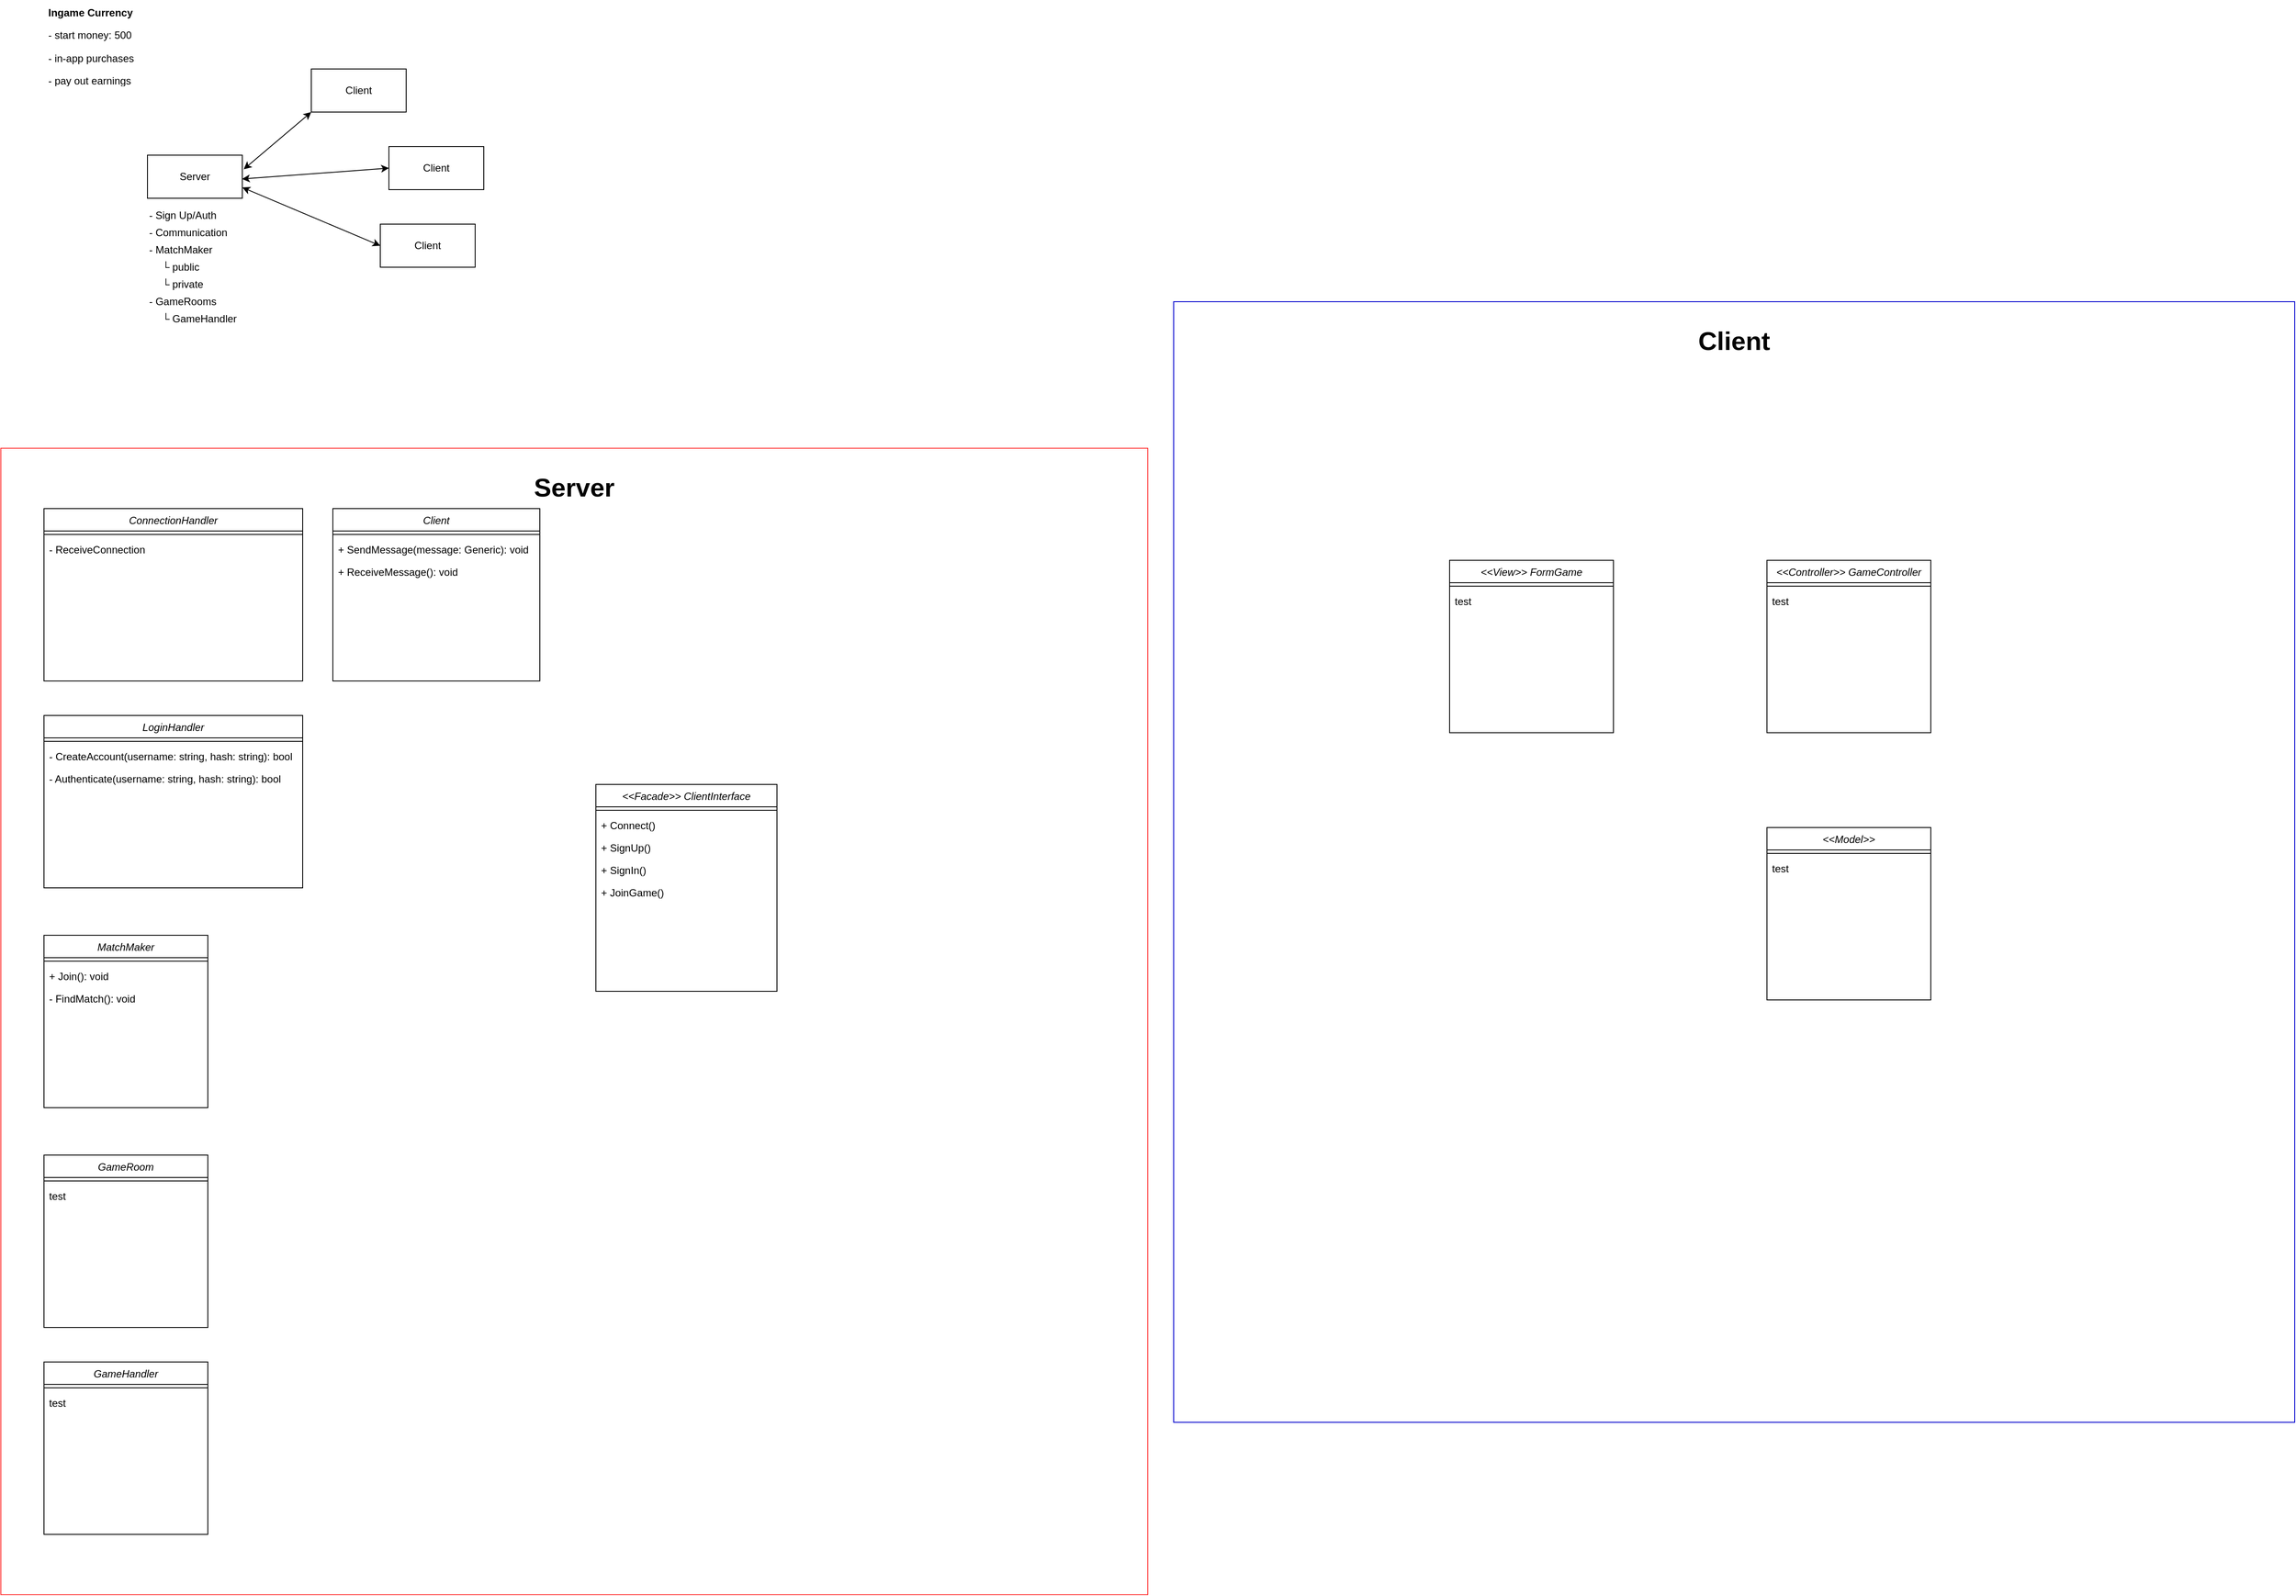 <mxfile version="14.4.3" type="device"><diagram id="C5RBs43oDa-KdzZeNtuy" name="Page-1"><mxGraphModel dx="1538" dy="2331" grid="1" gridSize="10" guides="1" tooltips="1" connect="1" arrows="1" fold="1" page="1" pageScale="1" pageWidth="827" pageHeight="1169" math="0" shadow="0"><root><mxCell id="WIyWlLk6GJQsqaUBKTNV-0"/><mxCell id="WIyWlLk6GJQsqaUBKTNV-1" parent="WIyWlLk6GJQsqaUBKTNV-0"/><mxCell id="cbZf0GFmRMkWzEP094lD-24" value="" style="whiteSpace=wrap;html=1;aspect=fixed;fontSize=12;align=left;fillOpacity=10;imageWidth=10;fillColor=none;strokeColor=#0000CC;" parent="WIyWlLk6GJQsqaUBKTNV-1" vertex="1"><mxGeometry x="1380" y="240" width="1300" height="1300" as="geometry"/></mxCell><mxCell id="cbZf0GFmRMkWzEP094lD-22" value="" style="whiteSpace=wrap;html=1;aspect=fixed;fontSize=12;align=left;fillOpacity=10;imageWidth=10;fillColor=none;strokeColor=#FF3333;" parent="WIyWlLk6GJQsqaUBKTNV-1" vertex="1"><mxGeometry x="20" y="410" width="1330" height="1330" as="geometry"/></mxCell><mxCell id="zkfFHV4jXpPFQw0GAbJ--0" value="LoginHandler" style="swimlane;fontStyle=2;align=center;verticalAlign=top;childLayout=stackLayout;horizontal=1;startSize=26;horizontalStack=0;resizeParent=1;resizeLast=0;collapsible=1;marginBottom=0;rounded=0;shadow=0;strokeWidth=1;" parent="WIyWlLk6GJQsqaUBKTNV-1" vertex="1"><mxGeometry x="70" y="720" width="300" height="200" as="geometry"><mxRectangle x="230" y="140" width="160" height="26" as="alternateBounds"/></mxGeometry></mxCell><mxCell id="zkfFHV4jXpPFQw0GAbJ--4" value="" style="line;html=1;strokeWidth=1;align=left;verticalAlign=middle;spacingTop=-1;spacingLeft=3;spacingRight=3;rotatable=0;labelPosition=right;points=[];portConstraint=eastwest;" parent="zkfFHV4jXpPFQw0GAbJ--0" vertex="1"><mxGeometry y="26" width="300" height="8" as="geometry"/></mxCell><mxCell id="zkfFHV4jXpPFQw0GAbJ--5" value="- CreateAccount(username: string, hash: string): bool" style="text;align=left;verticalAlign=top;spacingLeft=4;spacingRight=4;overflow=hidden;rotatable=0;points=[[0,0.5],[1,0.5]];portConstraint=eastwest;" parent="zkfFHV4jXpPFQw0GAbJ--0" vertex="1"><mxGeometry y="34" width="300" height="26" as="geometry"/></mxCell><mxCell id="cbZf0GFmRMkWzEP094lD-35" value="- Authenticate(username: string, hash: string): bool" style="text;align=left;verticalAlign=top;spacingLeft=4;spacingRight=4;overflow=hidden;rotatable=0;points=[[0,0.5],[1,0.5]];portConstraint=eastwest;" parent="zkfFHV4jXpPFQw0GAbJ--0" vertex="1"><mxGeometry y="60" width="300" height="26" as="geometry"/></mxCell><mxCell id="cbZf0GFmRMkWzEP094lD-1" value="Server" style="rounded=0;whiteSpace=wrap;html=1;" parent="WIyWlLk6GJQsqaUBKTNV-1" vertex="1"><mxGeometry x="190" y="70" width="110" height="50" as="geometry"/></mxCell><mxCell id="cbZf0GFmRMkWzEP094lD-2" value="Client" style="rounded=0;whiteSpace=wrap;html=1;" parent="WIyWlLk6GJQsqaUBKTNV-1" vertex="1"><mxGeometry x="470" y="60" width="110" height="50" as="geometry"/></mxCell><mxCell id="cbZf0GFmRMkWzEP094lD-3" value="Client" style="rounded=0;whiteSpace=wrap;html=1;" parent="WIyWlLk6GJQsqaUBKTNV-1" vertex="1"><mxGeometry x="380" y="-30" width="110" height="50" as="geometry"/></mxCell><mxCell id="cbZf0GFmRMkWzEP094lD-4" value="Client" style="rounded=0;whiteSpace=wrap;html=1;" parent="WIyWlLk6GJQsqaUBKTNV-1" vertex="1"><mxGeometry x="460" y="150" width="110" height="50" as="geometry"/></mxCell><mxCell id="cbZf0GFmRMkWzEP094lD-6" value="" style="endArrow=classic;startArrow=classic;html=1;entryX=0;entryY=1;entryDx=0;entryDy=0;exitX=1.015;exitY=0.327;exitDx=0;exitDy=0;exitPerimeter=0;" parent="WIyWlLk6GJQsqaUBKTNV-1" source="cbZf0GFmRMkWzEP094lD-1" target="cbZf0GFmRMkWzEP094lD-3" edge="1"><mxGeometry width="50" height="50" relative="1" as="geometry"><mxPoint x="350" y="90" as="sourcePoint"/><mxPoint x="400" y="40" as="targetPoint"/></mxGeometry></mxCell><mxCell id="cbZf0GFmRMkWzEP094lD-7" value="" style="endArrow=classic;startArrow=classic;html=1;entryX=0;entryY=0.5;entryDx=0;entryDy=0;exitX=0.997;exitY=0.553;exitDx=0;exitDy=0;exitPerimeter=0;" parent="WIyWlLk6GJQsqaUBKTNV-1" source="cbZf0GFmRMkWzEP094lD-1" target="cbZf0GFmRMkWzEP094lD-2" edge="1"><mxGeometry width="50" height="50" relative="1" as="geometry"><mxPoint x="311.65" y="96.35" as="sourcePoint"/><mxPoint x="390" y="30" as="targetPoint"/></mxGeometry></mxCell><mxCell id="cbZf0GFmRMkWzEP094lD-8" value="" style="endArrow=classic;startArrow=classic;html=1;entryX=0;entryY=0.5;entryDx=0;entryDy=0;exitX=1;exitY=0.75;exitDx=0;exitDy=0;" parent="WIyWlLk6GJQsqaUBKTNV-1" source="cbZf0GFmRMkWzEP094lD-1" target="cbZf0GFmRMkWzEP094lD-4" edge="1"><mxGeometry width="50" height="50" relative="1" as="geometry"><mxPoint x="309.67" y="107.65" as="sourcePoint"/><mxPoint x="480" y="95" as="targetPoint"/></mxGeometry></mxCell><mxCell id="cbZf0GFmRMkWzEP094lD-9" value="- GameRooms" style="text;html=1;strokeColor=none;fillColor=none;align=left;verticalAlign=middle;whiteSpace=wrap;rounded=0;" parent="WIyWlLk6GJQsqaUBKTNV-1" vertex="1"><mxGeometry x="190" y="230" width="100" height="20" as="geometry"/></mxCell><mxCell id="cbZf0GFmRMkWzEP094lD-10" value="- MatchMaker" style="text;html=1;strokeColor=none;fillColor=none;align=left;verticalAlign=middle;whiteSpace=wrap;rounded=0;" parent="WIyWlLk6GJQsqaUBKTNV-1" vertex="1"><mxGeometry x="190" y="170" width="80" height="20" as="geometry"/></mxCell><mxCell id="cbZf0GFmRMkWzEP094lD-11" value="- Communication" style="text;html=1;strokeColor=none;fillColor=none;align=left;verticalAlign=middle;whiteSpace=wrap;rounded=0;" parent="WIyWlLk6GJQsqaUBKTNV-1" vertex="1"><mxGeometry x="190" y="150" width="100" height="20" as="geometry"/></mxCell><mxCell id="cbZf0GFmRMkWzEP094lD-17" value="&lt;h1 style=&quot;font-size: 12px&quot;&gt;Ingame Currency&lt;/h1&gt;&lt;p style=&quot;font-size: 12px&quot;&gt;- start money: 500&lt;/p&gt;&lt;p style=&quot;font-size: 12px&quot;&gt;- in-app purchases&lt;/p&gt;&lt;p style=&quot;font-size: 12px&quot;&gt;- pay out earnings&lt;/p&gt;" style="text;html=1;strokeColor=none;fillColor=none;spacing=5;spacingTop=-20;whiteSpace=wrap;overflow=hidden;rounded=0;align=left;fontSize=12;" parent="WIyWlLk6GJQsqaUBKTNV-1" vertex="1"><mxGeometry x="70" y="-100" width="110" height="90" as="geometry"/></mxCell><mxCell id="cbZf0GFmRMkWzEP094lD-18" value="└&amp;nbsp;GameHandler" style="text;html=1;strokeColor=none;fillColor=none;align=left;verticalAlign=middle;whiteSpace=wrap;rounded=0;" parent="WIyWlLk6GJQsqaUBKTNV-1" vertex="1"><mxGeometry x="205" y="250" width="100" height="20" as="geometry"/></mxCell><mxCell id="cbZf0GFmRMkWzEP094lD-19" value="└ public" style="text;html=1;strokeColor=none;fillColor=none;align=left;verticalAlign=middle;whiteSpace=wrap;rounded=0;" parent="WIyWlLk6GJQsqaUBKTNV-1" vertex="1"><mxGeometry x="205" y="190" width="80" height="20" as="geometry"/></mxCell><mxCell id="cbZf0GFmRMkWzEP094lD-20" value="└ private" style="text;html=1;strokeColor=none;fillColor=none;align=left;verticalAlign=middle;whiteSpace=wrap;rounded=0;" parent="WIyWlLk6GJQsqaUBKTNV-1" vertex="1"><mxGeometry x="205" y="210" width="80" height="20" as="geometry"/></mxCell><mxCell id="cbZf0GFmRMkWzEP094lD-21" value="- Sign Up/Auth" style="text;html=1;strokeColor=none;fillColor=none;align=left;verticalAlign=middle;whiteSpace=wrap;rounded=0;" parent="WIyWlLk6GJQsqaUBKTNV-1" vertex="1"><mxGeometry x="190" y="130" width="100" height="20" as="geometry"/></mxCell><mxCell id="cbZf0GFmRMkWzEP094lD-23" value="Server" style="text;html=1;strokeColor=none;fillColor=none;align=center;verticalAlign=middle;whiteSpace=wrap;rounded=0;fontSize=30;fontStyle=1" parent="WIyWlLk6GJQsqaUBKTNV-1" vertex="1"><mxGeometry x="625" y="440" width="120" height="30" as="geometry"/></mxCell><mxCell id="cbZf0GFmRMkWzEP094lD-25" value="Client" style="text;html=1;strokeColor=none;fillColor=none;align=center;verticalAlign=middle;whiteSpace=wrap;rounded=0;fontSize=30;fontStyle=1" parent="WIyWlLk6GJQsqaUBKTNV-1" vertex="1"><mxGeometry x="1970" y="270" width="120" height="30" as="geometry"/></mxCell><mxCell id="cbZf0GFmRMkWzEP094lD-26" value="MatchMaker" style="swimlane;fontStyle=2;align=center;verticalAlign=top;childLayout=stackLayout;horizontal=1;startSize=26;horizontalStack=0;resizeParent=1;resizeLast=0;collapsible=1;marginBottom=0;rounded=0;shadow=0;strokeWidth=1;" parent="WIyWlLk6GJQsqaUBKTNV-1" vertex="1"><mxGeometry x="70" y="975" width="190" height="200" as="geometry"><mxRectangle x="230" y="140" width="160" height="26" as="alternateBounds"/></mxGeometry></mxCell><mxCell id="cbZf0GFmRMkWzEP094lD-27" value="" style="line;html=1;strokeWidth=1;align=left;verticalAlign=middle;spacingTop=-1;spacingLeft=3;spacingRight=3;rotatable=0;labelPosition=right;points=[];portConstraint=eastwest;" parent="cbZf0GFmRMkWzEP094lD-26" vertex="1"><mxGeometry y="26" width="190" height="8" as="geometry"/></mxCell><mxCell id="cbZf0GFmRMkWzEP094lD-28" value="+ Join(): void" style="text;align=left;verticalAlign=top;spacingLeft=4;spacingRight=4;overflow=hidden;rotatable=0;points=[[0,0.5],[1,0.5]];portConstraint=eastwest;" parent="cbZf0GFmRMkWzEP094lD-26" vertex="1"><mxGeometry y="34" width="190" height="26" as="geometry"/></mxCell><mxCell id="ANJ8dIHCYXx1vqBEfiGS-8" value="- FindMatch(): void" style="text;align=left;verticalAlign=top;spacingLeft=4;spacingRight=4;overflow=hidden;rotatable=0;points=[[0,0.5],[1,0.5]];portConstraint=eastwest;" vertex="1" parent="cbZf0GFmRMkWzEP094lD-26"><mxGeometry y="60" width="190" height="26" as="geometry"/></mxCell><mxCell id="cbZf0GFmRMkWzEP094lD-29" value="GameRoom" style="swimlane;fontStyle=2;align=center;verticalAlign=top;childLayout=stackLayout;horizontal=1;startSize=26;horizontalStack=0;resizeParent=1;resizeLast=0;collapsible=1;marginBottom=0;rounded=0;shadow=0;strokeWidth=1;" parent="WIyWlLk6GJQsqaUBKTNV-1" vertex="1"><mxGeometry x="70" y="1230" width="190" height="200" as="geometry"><mxRectangle x="230" y="140" width="160" height="26" as="alternateBounds"/></mxGeometry></mxCell><mxCell id="cbZf0GFmRMkWzEP094lD-30" value="" style="line;html=1;strokeWidth=1;align=left;verticalAlign=middle;spacingTop=-1;spacingLeft=3;spacingRight=3;rotatable=0;labelPosition=right;points=[];portConstraint=eastwest;" parent="cbZf0GFmRMkWzEP094lD-29" vertex="1"><mxGeometry y="26" width="190" height="8" as="geometry"/></mxCell><mxCell id="cbZf0GFmRMkWzEP094lD-31" value="test" style="text;align=left;verticalAlign=top;spacingLeft=4;spacingRight=4;overflow=hidden;rotatable=0;points=[[0,0.5],[1,0.5]];portConstraint=eastwest;" parent="cbZf0GFmRMkWzEP094lD-29" vertex="1"><mxGeometry y="34" width="190" height="26" as="geometry"/></mxCell><mxCell id="cbZf0GFmRMkWzEP094lD-32" value="GameHandler" style="swimlane;fontStyle=2;align=center;verticalAlign=top;childLayout=stackLayout;horizontal=1;startSize=26;horizontalStack=0;resizeParent=1;resizeLast=0;collapsible=1;marginBottom=0;rounded=0;shadow=0;strokeWidth=1;" parent="WIyWlLk6GJQsqaUBKTNV-1" vertex="1"><mxGeometry x="70" y="1470" width="190" height="200" as="geometry"><mxRectangle x="230" y="140" width="160" height="26" as="alternateBounds"/></mxGeometry></mxCell><mxCell id="cbZf0GFmRMkWzEP094lD-33" value="" style="line;html=1;strokeWidth=1;align=left;verticalAlign=middle;spacingTop=-1;spacingLeft=3;spacingRight=3;rotatable=0;labelPosition=right;points=[];portConstraint=eastwest;" parent="cbZf0GFmRMkWzEP094lD-32" vertex="1"><mxGeometry y="26" width="190" height="8" as="geometry"/></mxCell><mxCell id="cbZf0GFmRMkWzEP094lD-34" value="test" style="text;align=left;verticalAlign=top;spacingLeft=4;spacingRight=4;overflow=hidden;rotatable=0;points=[[0,0.5],[1,0.5]];portConstraint=eastwest;" parent="cbZf0GFmRMkWzEP094lD-32" vertex="1"><mxGeometry y="34" width="190" height="26" as="geometry"/></mxCell><mxCell id="cbZf0GFmRMkWzEP094lD-43" value="Client" style="swimlane;fontStyle=2;align=center;verticalAlign=top;childLayout=stackLayout;horizontal=1;startSize=26;horizontalStack=0;resizeParent=1;resizeLast=0;collapsible=1;marginBottom=0;rounded=0;shadow=0;strokeWidth=1;" parent="WIyWlLk6GJQsqaUBKTNV-1" vertex="1"><mxGeometry x="405" y="480" width="240" height="200" as="geometry"><mxRectangle x="230" y="140" width="160" height="26" as="alternateBounds"/></mxGeometry></mxCell><mxCell id="cbZf0GFmRMkWzEP094lD-44" value="" style="line;html=1;strokeWidth=1;align=left;verticalAlign=middle;spacingTop=-1;spacingLeft=3;spacingRight=3;rotatable=0;labelPosition=right;points=[];portConstraint=eastwest;" parent="cbZf0GFmRMkWzEP094lD-43" vertex="1"><mxGeometry y="26" width="240" height="8" as="geometry"/></mxCell><mxCell id="cbZf0GFmRMkWzEP094lD-45" value="+ SendMessage(message: Generic): void" style="text;align=left;verticalAlign=top;spacingLeft=4;spacingRight=4;overflow=hidden;rotatable=0;points=[[0,0.5],[1,0.5]];portConstraint=eastwest;" parent="cbZf0GFmRMkWzEP094lD-43" vertex="1"><mxGeometry y="34" width="240" height="26" as="geometry"/></mxCell><mxCell id="ANJ8dIHCYXx1vqBEfiGS-7" value="+ ReceiveMessage(): void" style="text;align=left;verticalAlign=top;spacingLeft=4;spacingRight=4;overflow=hidden;rotatable=0;points=[[0,0.5],[1,0.5]];portConstraint=eastwest;" vertex="1" parent="cbZf0GFmRMkWzEP094lD-43"><mxGeometry y="60" width="240" height="26" as="geometry"/></mxCell><mxCell id="cbZf0GFmRMkWzEP094lD-46" value="&lt;&lt;Facade&gt;&gt; ClientInterface" style="swimlane;fontStyle=2;align=center;verticalAlign=top;childLayout=stackLayout;horizontal=1;startSize=26;horizontalStack=0;resizeParent=1;resizeLast=0;collapsible=1;marginBottom=0;rounded=0;shadow=0;strokeWidth=1;" parent="WIyWlLk6GJQsqaUBKTNV-1" vertex="1"><mxGeometry x="710" y="800" width="210" height="240" as="geometry"><mxRectangle x="230" y="140" width="160" height="26" as="alternateBounds"/></mxGeometry></mxCell><mxCell id="cbZf0GFmRMkWzEP094lD-47" value="" style="line;html=1;strokeWidth=1;align=left;verticalAlign=middle;spacingTop=-1;spacingLeft=3;spacingRight=3;rotatable=0;labelPosition=right;points=[];portConstraint=eastwest;" parent="cbZf0GFmRMkWzEP094lD-46" vertex="1"><mxGeometry y="26" width="210" height="8" as="geometry"/></mxCell><mxCell id="cbZf0GFmRMkWzEP094lD-49" value="+ Connect()" style="text;align=left;verticalAlign=top;spacingLeft=4;spacingRight=4;overflow=hidden;rotatable=0;points=[[0,0.5],[1,0.5]];portConstraint=eastwest;" parent="cbZf0GFmRMkWzEP094lD-46" vertex="1"><mxGeometry y="34" width="210" height="26" as="geometry"/></mxCell><mxCell id="cbZf0GFmRMkWzEP094lD-36" value="+ SignUp()" style="text;align=left;verticalAlign=top;spacingLeft=4;spacingRight=4;overflow=hidden;rotatable=0;points=[[0,0.5],[1,0.5]];portConstraint=eastwest;" parent="cbZf0GFmRMkWzEP094lD-46" vertex="1"><mxGeometry y="60" width="210" height="26" as="geometry"/></mxCell><mxCell id="cbZf0GFmRMkWzEP094lD-37" value="+ SignIn()" style="text;align=left;verticalAlign=top;spacingLeft=4;spacingRight=4;overflow=hidden;rotatable=0;points=[[0,0.5],[1,0.5]];portConstraint=eastwest;" parent="cbZf0GFmRMkWzEP094lD-46" vertex="1"><mxGeometry y="86" width="210" height="26" as="geometry"/></mxCell><mxCell id="cbZf0GFmRMkWzEP094lD-50" value="+ JoinGame()" style="text;align=left;verticalAlign=top;spacingLeft=4;spacingRight=4;overflow=hidden;rotatable=0;points=[[0,0.5],[1,0.5]];portConstraint=eastwest;" parent="cbZf0GFmRMkWzEP094lD-46" vertex="1"><mxGeometry y="112" width="210" height="26" as="geometry"/></mxCell><mxCell id="cbZf0GFmRMkWzEP094lD-51" value="&lt;&lt;View&gt;&gt; FormGame" style="swimlane;fontStyle=2;align=center;verticalAlign=top;childLayout=stackLayout;horizontal=1;startSize=26;horizontalStack=0;resizeParent=1;resizeLast=0;collapsible=1;marginBottom=0;rounded=0;shadow=0;strokeWidth=1;" parent="WIyWlLk6GJQsqaUBKTNV-1" vertex="1"><mxGeometry x="1700" y="540" width="190" height="200" as="geometry"><mxRectangle x="230" y="140" width="160" height="26" as="alternateBounds"/></mxGeometry></mxCell><mxCell id="cbZf0GFmRMkWzEP094lD-52" value="" style="line;html=1;strokeWidth=1;align=left;verticalAlign=middle;spacingTop=-1;spacingLeft=3;spacingRight=3;rotatable=0;labelPosition=right;points=[];portConstraint=eastwest;" parent="cbZf0GFmRMkWzEP094lD-51" vertex="1"><mxGeometry y="26" width="190" height="8" as="geometry"/></mxCell><mxCell id="cbZf0GFmRMkWzEP094lD-53" value="test" style="text;align=left;verticalAlign=top;spacingLeft=4;spacingRight=4;overflow=hidden;rotatable=0;points=[[0,0.5],[1,0.5]];portConstraint=eastwest;" parent="cbZf0GFmRMkWzEP094lD-51" vertex="1"><mxGeometry y="34" width="190" height="26" as="geometry"/></mxCell><mxCell id="cbZf0GFmRMkWzEP094lD-54" value="&lt;&lt;Controller&gt;&gt; GameController" style="swimlane;fontStyle=2;align=center;verticalAlign=top;childLayout=stackLayout;horizontal=1;startSize=26;horizontalStack=0;resizeParent=1;resizeLast=0;collapsible=1;marginBottom=0;rounded=0;shadow=0;strokeWidth=1;" parent="WIyWlLk6GJQsqaUBKTNV-1" vertex="1"><mxGeometry x="2068" y="540" width="190" height="200" as="geometry"><mxRectangle x="230" y="140" width="160" height="26" as="alternateBounds"/></mxGeometry></mxCell><mxCell id="cbZf0GFmRMkWzEP094lD-55" value="" style="line;html=1;strokeWidth=1;align=left;verticalAlign=middle;spacingTop=-1;spacingLeft=3;spacingRight=3;rotatable=0;labelPosition=right;points=[];portConstraint=eastwest;" parent="cbZf0GFmRMkWzEP094lD-54" vertex="1"><mxGeometry y="26" width="190" height="8" as="geometry"/></mxCell><mxCell id="cbZf0GFmRMkWzEP094lD-56" value="test" style="text;align=left;verticalAlign=top;spacingLeft=4;spacingRight=4;overflow=hidden;rotatable=0;points=[[0,0.5],[1,0.5]];portConstraint=eastwest;" parent="cbZf0GFmRMkWzEP094lD-54" vertex="1"><mxGeometry y="34" width="190" height="26" as="geometry"/></mxCell><mxCell id="cbZf0GFmRMkWzEP094lD-57" value="&lt;&lt;Model&gt;&gt;" style="swimlane;fontStyle=2;align=center;verticalAlign=top;childLayout=stackLayout;horizontal=1;startSize=26;horizontalStack=0;resizeParent=1;resizeLast=0;collapsible=1;marginBottom=0;rounded=0;shadow=0;strokeWidth=1;" parent="WIyWlLk6GJQsqaUBKTNV-1" vertex="1"><mxGeometry x="2068" y="850" width="190" height="200" as="geometry"><mxRectangle x="230" y="140" width="160" height="26" as="alternateBounds"/></mxGeometry></mxCell><mxCell id="cbZf0GFmRMkWzEP094lD-58" value="" style="line;html=1;strokeWidth=1;align=left;verticalAlign=middle;spacingTop=-1;spacingLeft=3;spacingRight=3;rotatable=0;labelPosition=right;points=[];portConstraint=eastwest;" parent="cbZf0GFmRMkWzEP094lD-57" vertex="1"><mxGeometry y="26" width="190" height="8" as="geometry"/></mxCell><mxCell id="cbZf0GFmRMkWzEP094lD-59" value="test" style="text;align=left;verticalAlign=top;spacingLeft=4;spacingRight=4;overflow=hidden;rotatable=0;points=[[0,0.5],[1,0.5]];portConstraint=eastwest;" parent="cbZf0GFmRMkWzEP094lD-57" vertex="1"><mxGeometry y="34" width="190" height="26" as="geometry"/></mxCell><mxCell id="ANJ8dIHCYXx1vqBEfiGS-3" value="ConnectionHandler" style="swimlane;fontStyle=2;align=center;verticalAlign=top;childLayout=stackLayout;horizontal=1;startSize=26;horizontalStack=0;resizeParent=1;resizeLast=0;collapsible=1;marginBottom=0;rounded=0;shadow=0;strokeWidth=1;" vertex="1" parent="WIyWlLk6GJQsqaUBKTNV-1"><mxGeometry x="70" y="480" width="300" height="200" as="geometry"><mxRectangle x="230" y="140" width="160" height="26" as="alternateBounds"/></mxGeometry></mxCell><mxCell id="ANJ8dIHCYXx1vqBEfiGS-4" value="" style="line;html=1;strokeWidth=1;align=left;verticalAlign=middle;spacingTop=-1;spacingLeft=3;spacingRight=3;rotatable=0;labelPosition=right;points=[];portConstraint=eastwest;" vertex="1" parent="ANJ8dIHCYXx1vqBEfiGS-3"><mxGeometry y="26" width="300" height="8" as="geometry"/></mxCell><mxCell id="ANJ8dIHCYXx1vqBEfiGS-5" value="- ReceiveConnection" style="text;align=left;verticalAlign=top;spacingLeft=4;spacingRight=4;overflow=hidden;rotatable=0;points=[[0,0.5],[1,0.5]];portConstraint=eastwest;" vertex="1" parent="ANJ8dIHCYXx1vqBEfiGS-3"><mxGeometry y="34" width="300" height="26" as="geometry"/></mxCell></root></mxGraphModel></diagram></mxfile>